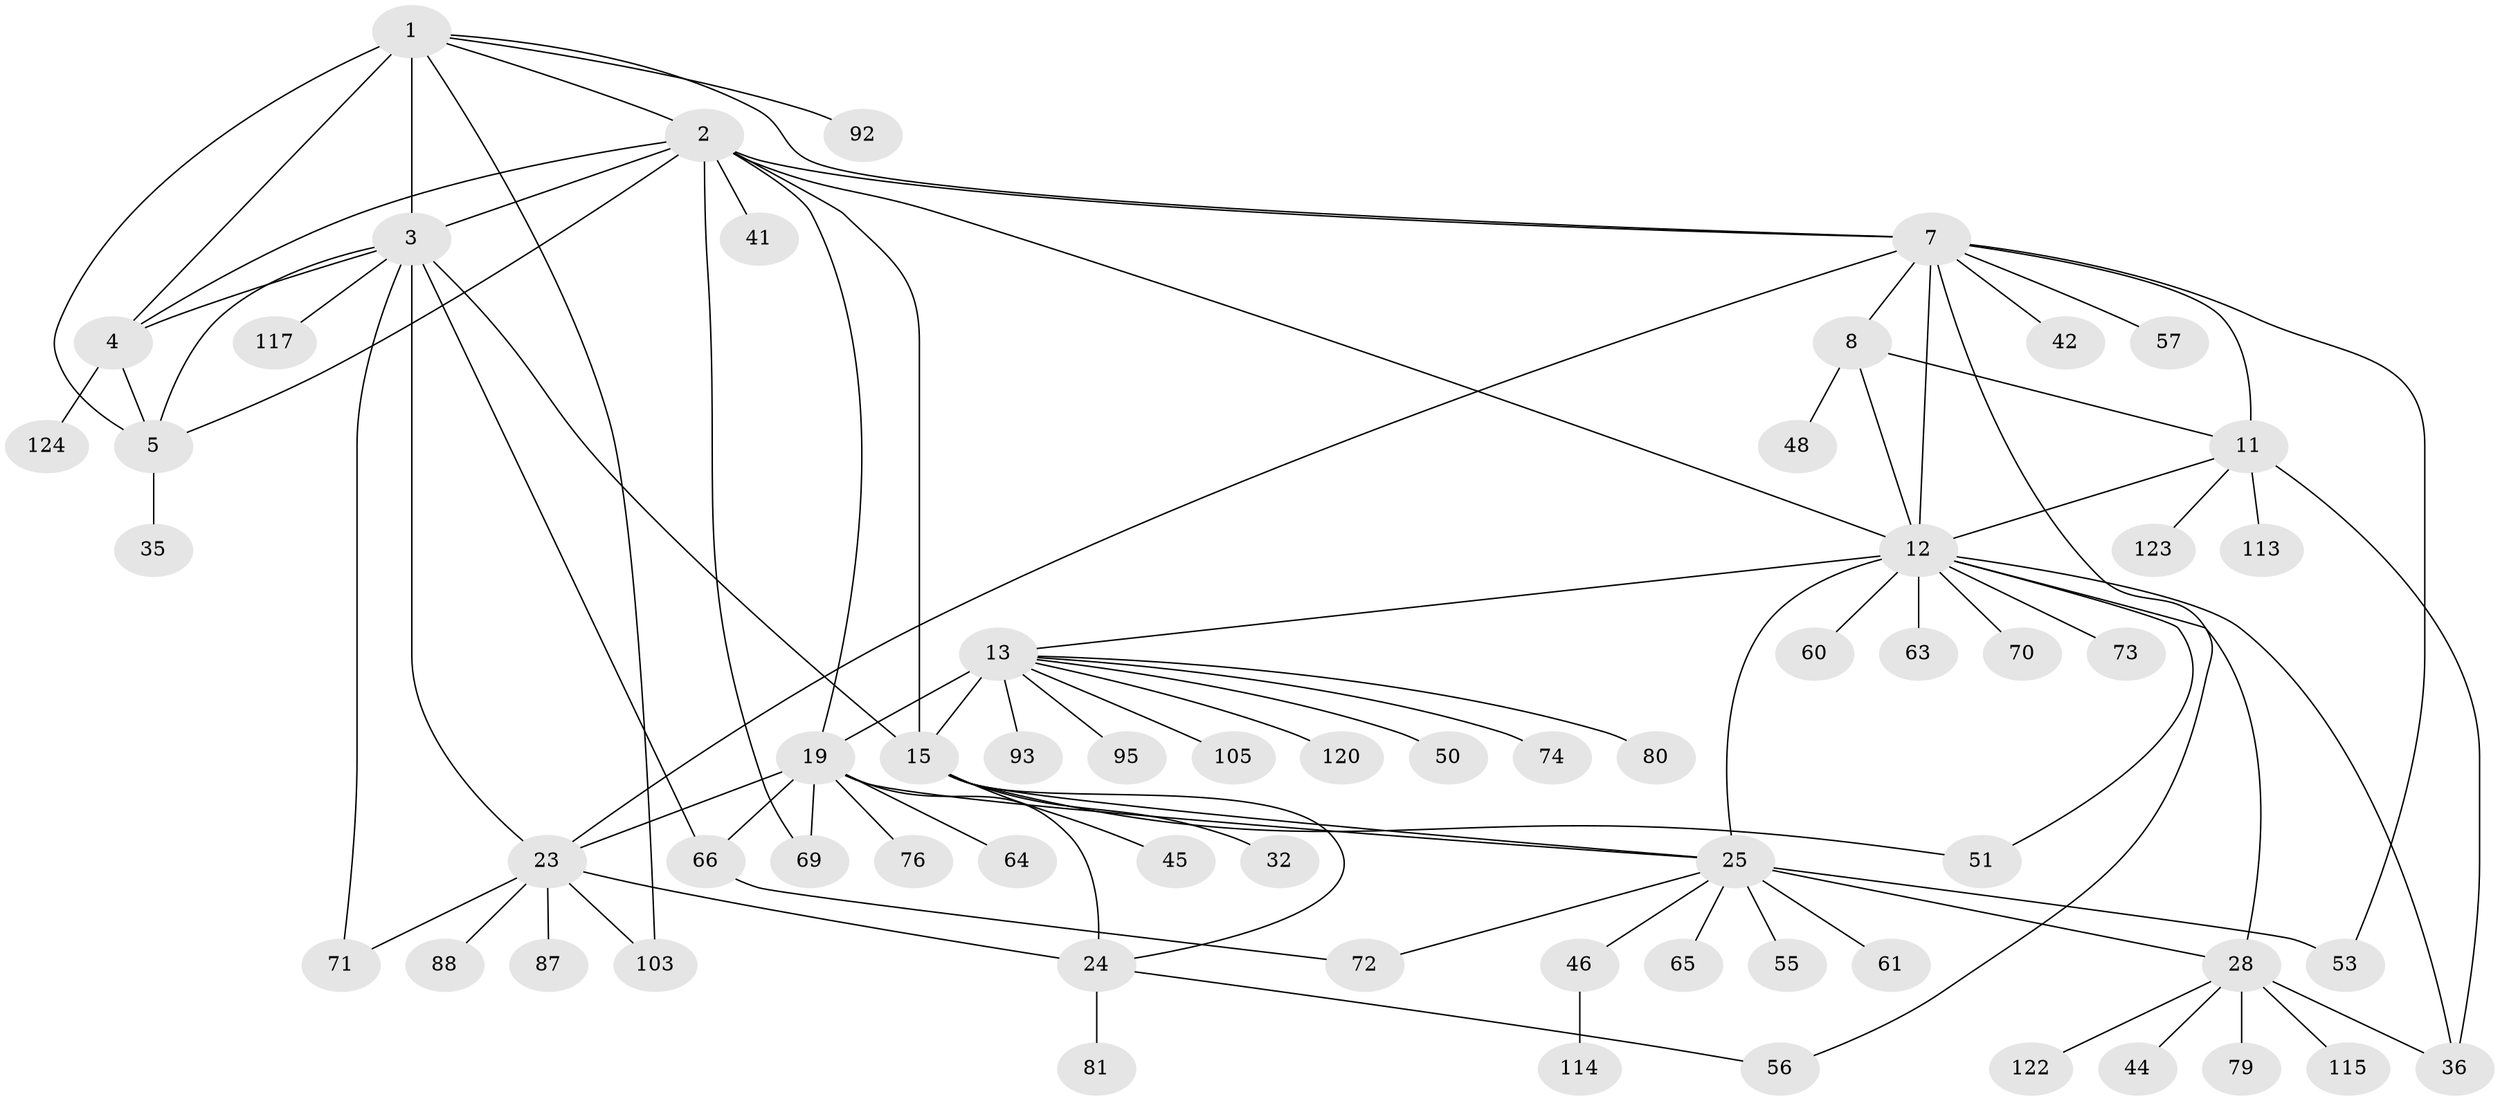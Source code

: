 // original degree distribution, {7: 0.04838709677419355, 11: 0.04838709677419355, 10: 0.03225806451612903, 8: 0.06451612903225806, 6: 0.008064516129032258, 9: 0.04032258064516129, 1: 0.5725806451612904, 2: 0.14516129032258066, 3: 0.03225806451612903, 4: 0.008064516129032258}
// Generated by graph-tools (version 1.1) at 2025/15/03/09/25 04:15:46]
// undirected, 62 vertices, 92 edges
graph export_dot {
graph [start="1"]
  node [color=gray90,style=filled];
  1 [super="+6"];
  2;
  3 [super="+39"];
  4 [super="+68"];
  5 [super="+47+112+107+104+109"];
  7 [super="+9+40"];
  8 [super="+34"];
  11;
  12 [super="+83+106+26"];
  13 [super="+14+90+16+31"];
  15 [super="+18+82+96"];
  19 [super="+100+98+21+20"];
  23;
  24;
  25 [super="+27+121+89+75+30"];
  28;
  32;
  35;
  36 [super="+59"];
  41;
  42;
  44;
  45;
  46;
  48;
  50 [super="+85"];
  51;
  53 [super="+77+94"];
  55 [super="+58"];
  56;
  57;
  60;
  61 [super="+101"];
  63 [super="+84"];
  64;
  65;
  66;
  69 [super="+108"];
  70;
  71;
  72;
  73;
  74;
  76;
  79;
  80 [super="+97"];
  81;
  87;
  88 [super="+119"];
  92;
  93;
  95;
  103;
  105;
  113;
  114;
  115;
  117;
  120;
  122;
  123;
  124;
  1 -- 2 [weight=2];
  1 -- 3 [weight=2];
  1 -- 4 [weight=2];
  1 -- 5 [weight=2];
  1 -- 92;
  1 -- 103;
  1 -- 7;
  2 -- 3;
  2 -- 4;
  2 -- 5;
  2 -- 7;
  2 -- 15;
  2 -- 41;
  2 -- 69;
  2 -- 19;
  2 -- 12;
  3 -- 4;
  3 -- 5;
  3 -- 23;
  3 -- 66;
  3 -- 71;
  3 -- 117;
  3 -- 15;
  4 -- 5;
  4 -- 124;
  5 -- 35;
  7 -- 8 [weight=3];
  7 -- 11 [weight=3];
  7 -- 12 [weight=3];
  7 -- 56;
  7 -- 42;
  7 -- 53;
  7 -- 23;
  7 -- 57;
  8 -- 11;
  8 -- 12;
  8 -- 48;
  11 -- 12;
  11 -- 113;
  11 -- 123;
  11 -- 36;
  12 -- 36;
  12 -- 51;
  12 -- 13;
  12 -- 70;
  12 -- 73;
  12 -- 28 [weight=2];
  12 -- 25 [weight=6];
  12 -- 60;
  12 -- 63;
  13 -- 15 [weight=8];
  13 -- 80;
  13 -- 120;
  13 -- 93;
  13 -- 95;
  13 -- 50;
  13 -- 19;
  13 -- 105;
  13 -- 74;
  15 -- 51;
  15 -- 32;
  15 -- 45;
  15 -- 24;
  15 -- 25;
  19 -- 23 [weight=4];
  19 -- 24 [weight=4];
  19 -- 69;
  19 -- 66;
  19 -- 64;
  19 -- 25;
  19 -- 76;
  23 -- 24;
  23 -- 71;
  23 -- 87;
  23 -- 88;
  23 -- 103;
  24 -- 56;
  24 -- 81;
  25 -- 28 [weight=3];
  25 -- 53;
  25 -- 65;
  25 -- 72;
  25 -- 46;
  25 -- 55;
  25 -- 61;
  28 -- 36;
  28 -- 44;
  28 -- 79;
  28 -- 115;
  28 -- 122;
  46 -- 114;
  66 -- 72;
}
